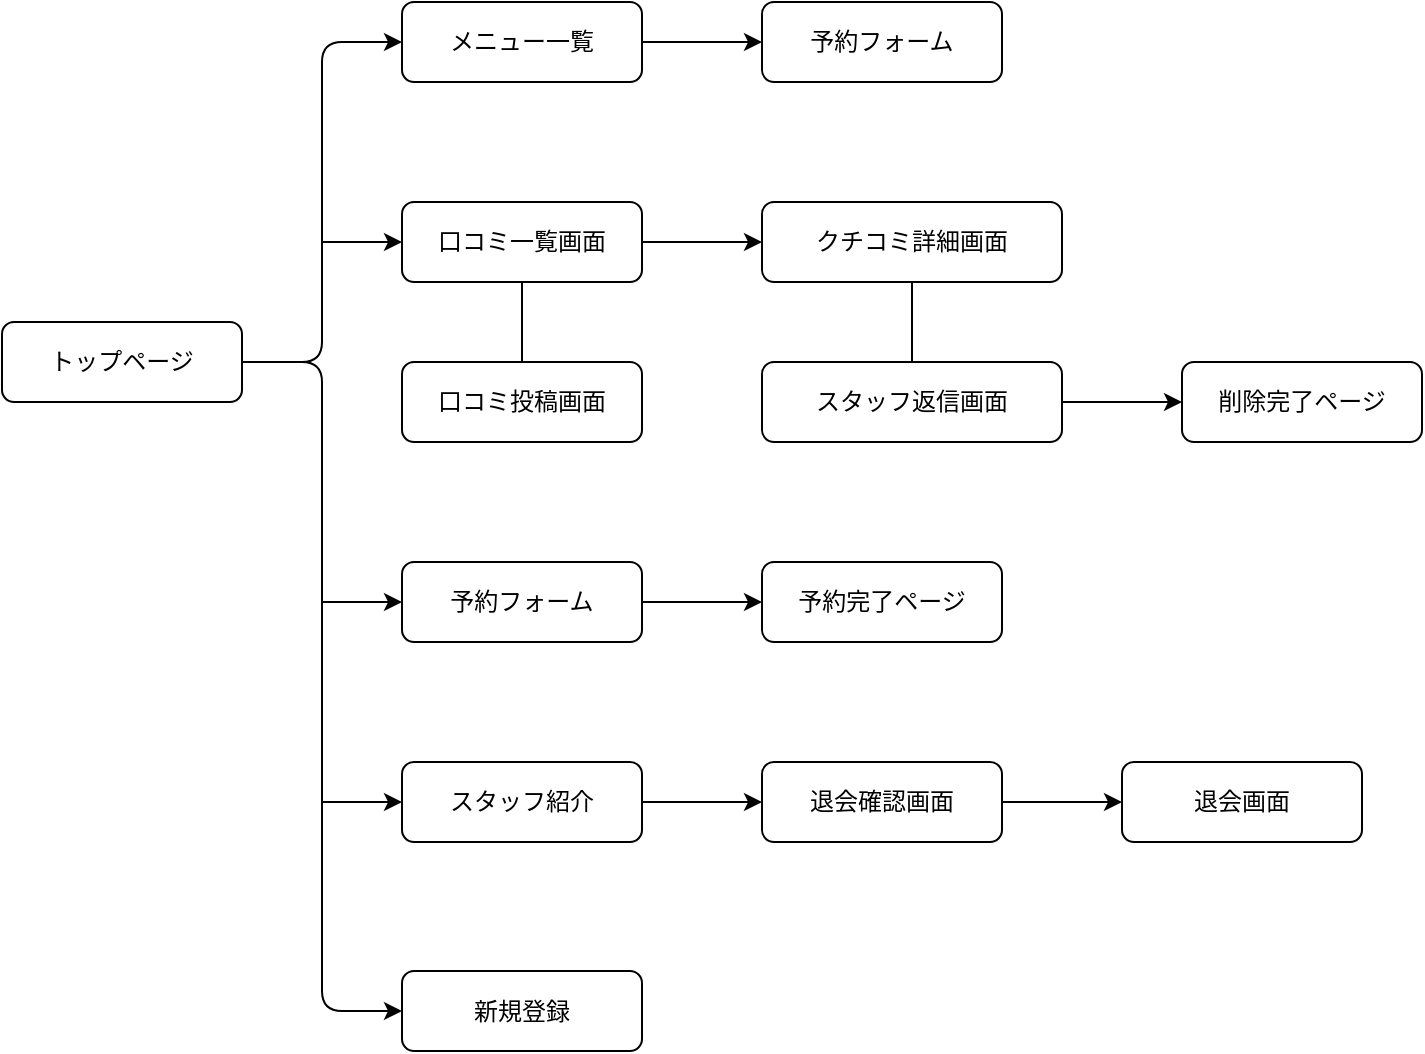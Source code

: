 <mxfile>
    <diagram id="9L7Nd5Qg99FeyFMCMgQG" name="ページ1">
        <mxGraphModel dx="728" dy="595" grid="0" gridSize="10" guides="1" tooltips="1" connect="1" arrows="1" fold="1" page="0" pageScale="1" pageWidth="827" pageHeight="1169" background="none" math="0" shadow="0">
            <root>
                <mxCell id="0"/>
                <mxCell id="1" parent="0"/>
                <mxCell id="30" style="edgeStyle=orthogonalEdgeStyle;html=1;entryX=0;entryY=0.5;entryDx=0;entryDy=0;" edge="1" parent="1" source="2" target="7">
                    <mxGeometry relative="1" as="geometry">
                        <mxPoint x="160" y="100" as="targetPoint"/>
                    </mxGeometry>
                </mxCell>
                <mxCell id="2" value="トップページ" style="rounded=1;whiteSpace=wrap;html=1;" vertex="1" parent="1">
                    <mxGeometry y="240" width="120" height="40" as="geometry"/>
                </mxCell>
                <mxCell id="3" value="予約完了ページ" style="rounded=1;whiteSpace=wrap;html=1;" vertex="1" parent="1">
                    <mxGeometry x="380" y="360" width="120" height="40" as="geometry"/>
                </mxCell>
                <mxCell id="68" value="" style="edgeStyle=orthogonalEdgeStyle;html=1;endArrow=none;endFill=0;" edge="1" parent="1" source="4" target="60">
                    <mxGeometry relative="1" as="geometry"/>
                </mxCell>
                <mxCell id="4" value="クチコミ詳細画面" style="rounded=1;whiteSpace=wrap;html=1;" vertex="1" parent="1">
                    <mxGeometry x="380" y="180" width="150" height="40" as="geometry"/>
                </mxCell>
                <mxCell id="52" style="edgeStyle=orthogonalEdgeStyle;html=1;exitX=1;exitY=0.5;exitDx=0;exitDy=0;" edge="1" parent="1" source="5" target="3">
                    <mxGeometry relative="1" as="geometry"/>
                </mxCell>
                <mxCell id="5" value="予約フォーム" style="rounded=1;whiteSpace=wrap;html=1;" vertex="1" parent="1">
                    <mxGeometry x="200" y="360" width="120" height="40" as="geometry"/>
                </mxCell>
                <mxCell id="69" value="" style="edgeStyle=orthogonalEdgeStyle;html=1;endArrow=none;endFill=0;" edge="1" parent="1" source="6" target="59">
                    <mxGeometry relative="1" as="geometry"/>
                </mxCell>
                <mxCell id="70" value="" style="edgeStyle=orthogonalEdgeStyle;html=1;endArrow=classic;endFill=1;" edge="1" parent="1" source="6" target="4">
                    <mxGeometry relative="1" as="geometry"/>
                </mxCell>
                <mxCell id="6" value="口コミ一覧画面" style="rounded=1;whiteSpace=wrap;html=1;" vertex="1" parent="1">
                    <mxGeometry x="200" y="180" width="120" height="40" as="geometry"/>
                </mxCell>
                <mxCell id="50" style="edgeStyle=orthogonalEdgeStyle;html=1;exitX=1;exitY=0.5;exitDx=0;exitDy=0;entryX=0;entryY=0.5;entryDx=0;entryDy=0;" edge="1" parent="1" source="7" target="10">
                    <mxGeometry relative="1" as="geometry"/>
                </mxCell>
                <mxCell id="7" value="メニュー一覧" style="rounded=1;whiteSpace=wrap;html=1;" vertex="1" parent="1">
                    <mxGeometry x="200" y="80" width="120" height="40" as="geometry"/>
                </mxCell>
                <mxCell id="9" value="削除完了ページ" style="rounded=1;whiteSpace=wrap;html=1;" vertex="1" parent="1">
                    <mxGeometry x="590" y="260" width="120" height="40" as="geometry"/>
                </mxCell>
                <mxCell id="10" value="予約フォーム" style="rounded=1;whiteSpace=wrap;html=1;" vertex="1" parent="1">
                    <mxGeometry x="380" y="80" width="120" height="40" as="geometry"/>
                </mxCell>
                <mxCell id="54" style="edgeStyle=orthogonalEdgeStyle;html=1;exitX=1;exitY=0.5;exitDx=0;exitDy=0;" edge="1" parent="1" source="11" target="16">
                    <mxGeometry relative="1" as="geometry"/>
                </mxCell>
                <mxCell id="11" value="スタッフ紹介" style="rounded=1;whiteSpace=wrap;html=1;" vertex="1" parent="1">
                    <mxGeometry x="200" y="460" width="120" height="40" as="geometry"/>
                </mxCell>
                <mxCell id="13" value="新規登録" style="rounded=1;whiteSpace=wrap;html=1;" vertex="1" parent="1">
                    <mxGeometry x="200" y="564.5" width="120" height="40" as="geometry"/>
                </mxCell>
                <mxCell id="15" value="退会画面" style="rounded=1;whiteSpace=wrap;html=1;" vertex="1" parent="1">
                    <mxGeometry x="560" y="460" width="120" height="40" as="geometry"/>
                </mxCell>
                <mxCell id="57" value="" style="edgeStyle=orthogonalEdgeStyle;html=1;" edge="1" parent="1" source="16" target="15">
                    <mxGeometry relative="1" as="geometry"/>
                </mxCell>
                <mxCell id="16" value="退会確認画面" style="rounded=1;whiteSpace=wrap;html=1;" vertex="1" parent="1">
                    <mxGeometry x="380" y="460" width="120" height="40" as="geometry"/>
                </mxCell>
                <mxCell id="32" value="" style="endArrow=classic;html=1;" edge="1" parent="1" target="6">
                    <mxGeometry width="50" height="50" relative="1" as="geometry">
                        <mxPoint x="160" y="200" as="sourcePoint"/>
                        <mxPoint x="320" y="340" as="targetPoint"/>
                    </mxGeometry>
                </mxCell>
                <mxCell id="40" value="" style="endArrow=classic;html=1;entryX=0;entryY=0.5;entryDx=0;entryDy=0;" edge="1" parent="1" target="5">
                    <mxGeometry width="50" height="50" relative="1" as="geometry">
                        <mxPoint x="160" y="380" as="sourcePoint"/>
                        <mxPoint x="320" y="270" as="targetPoint"/>
                    </mxGeometry>
                </mxCell>
                <mxCell id="59" value="口コミ投稿画面" style="rounded=1;whiteSpace=wrap;html=1;" vertex="1" parent="1">
                    <mxGeometry x="200" y="260" width="120" height="40" as="geometry"/>
                </mxCell>
                <mxCell id="71" value="" style="edgeStyle=orthogonalEdgeStyle;html=1;endArrow=classic;endFill=1;" edge="1" parent="1" source="60" target="9">
                    <mxGeometry relative="1" as="geometry"/>
                </mxCell>
                <mxCell id="60" value="スタッフ返信画面" style="rounded=1;whiteSpace=wrap;html=1;" vertex="1" parent="1">
                    <mxGeometry x="380" y="260" width="150" height="40" as="geometry"/>
                </mxCell>
                <mxCell id="73" value="" style="edgeStyle=elbowEdgeStyle;elbow=horizontal;endArrow=classic;html=1;entryX=0;entryY=0.5;entryDx=0;entryDy=0;" edge="1" parent="1" target="13">
                    <mxGeometry width="50" height="50" relative="1" as="geometry">
                        <mxPoint x="120" y="260" as="sourcePoint"/>
                        <mxPoint x="160" y="630" as="targetPoint"/>
                        <Array as="points">
                            <mxPoint x="160" y="630"/>
                        </Array>
                    </mxGeometry>
                </mxCell>
                <mxCell id="74" value="" style="endArrow=classic;html=1;entryX=0;entryY=0.5;entryDx=0;entryDy=0;" edge="1" parent="1" target="11">
                    <mxGeometry width="50" height="50" relative="1" as="geometry">
                        <mxPoint x="160" y="480" as="sourcePoint"/>
                        <mxPoint x="390" y="310" as="targetPoint"/>
                    </mxGeometry>
                </mxCell>
            </root>
        </mxGraphModel>
    </diagram>
</mxfile>